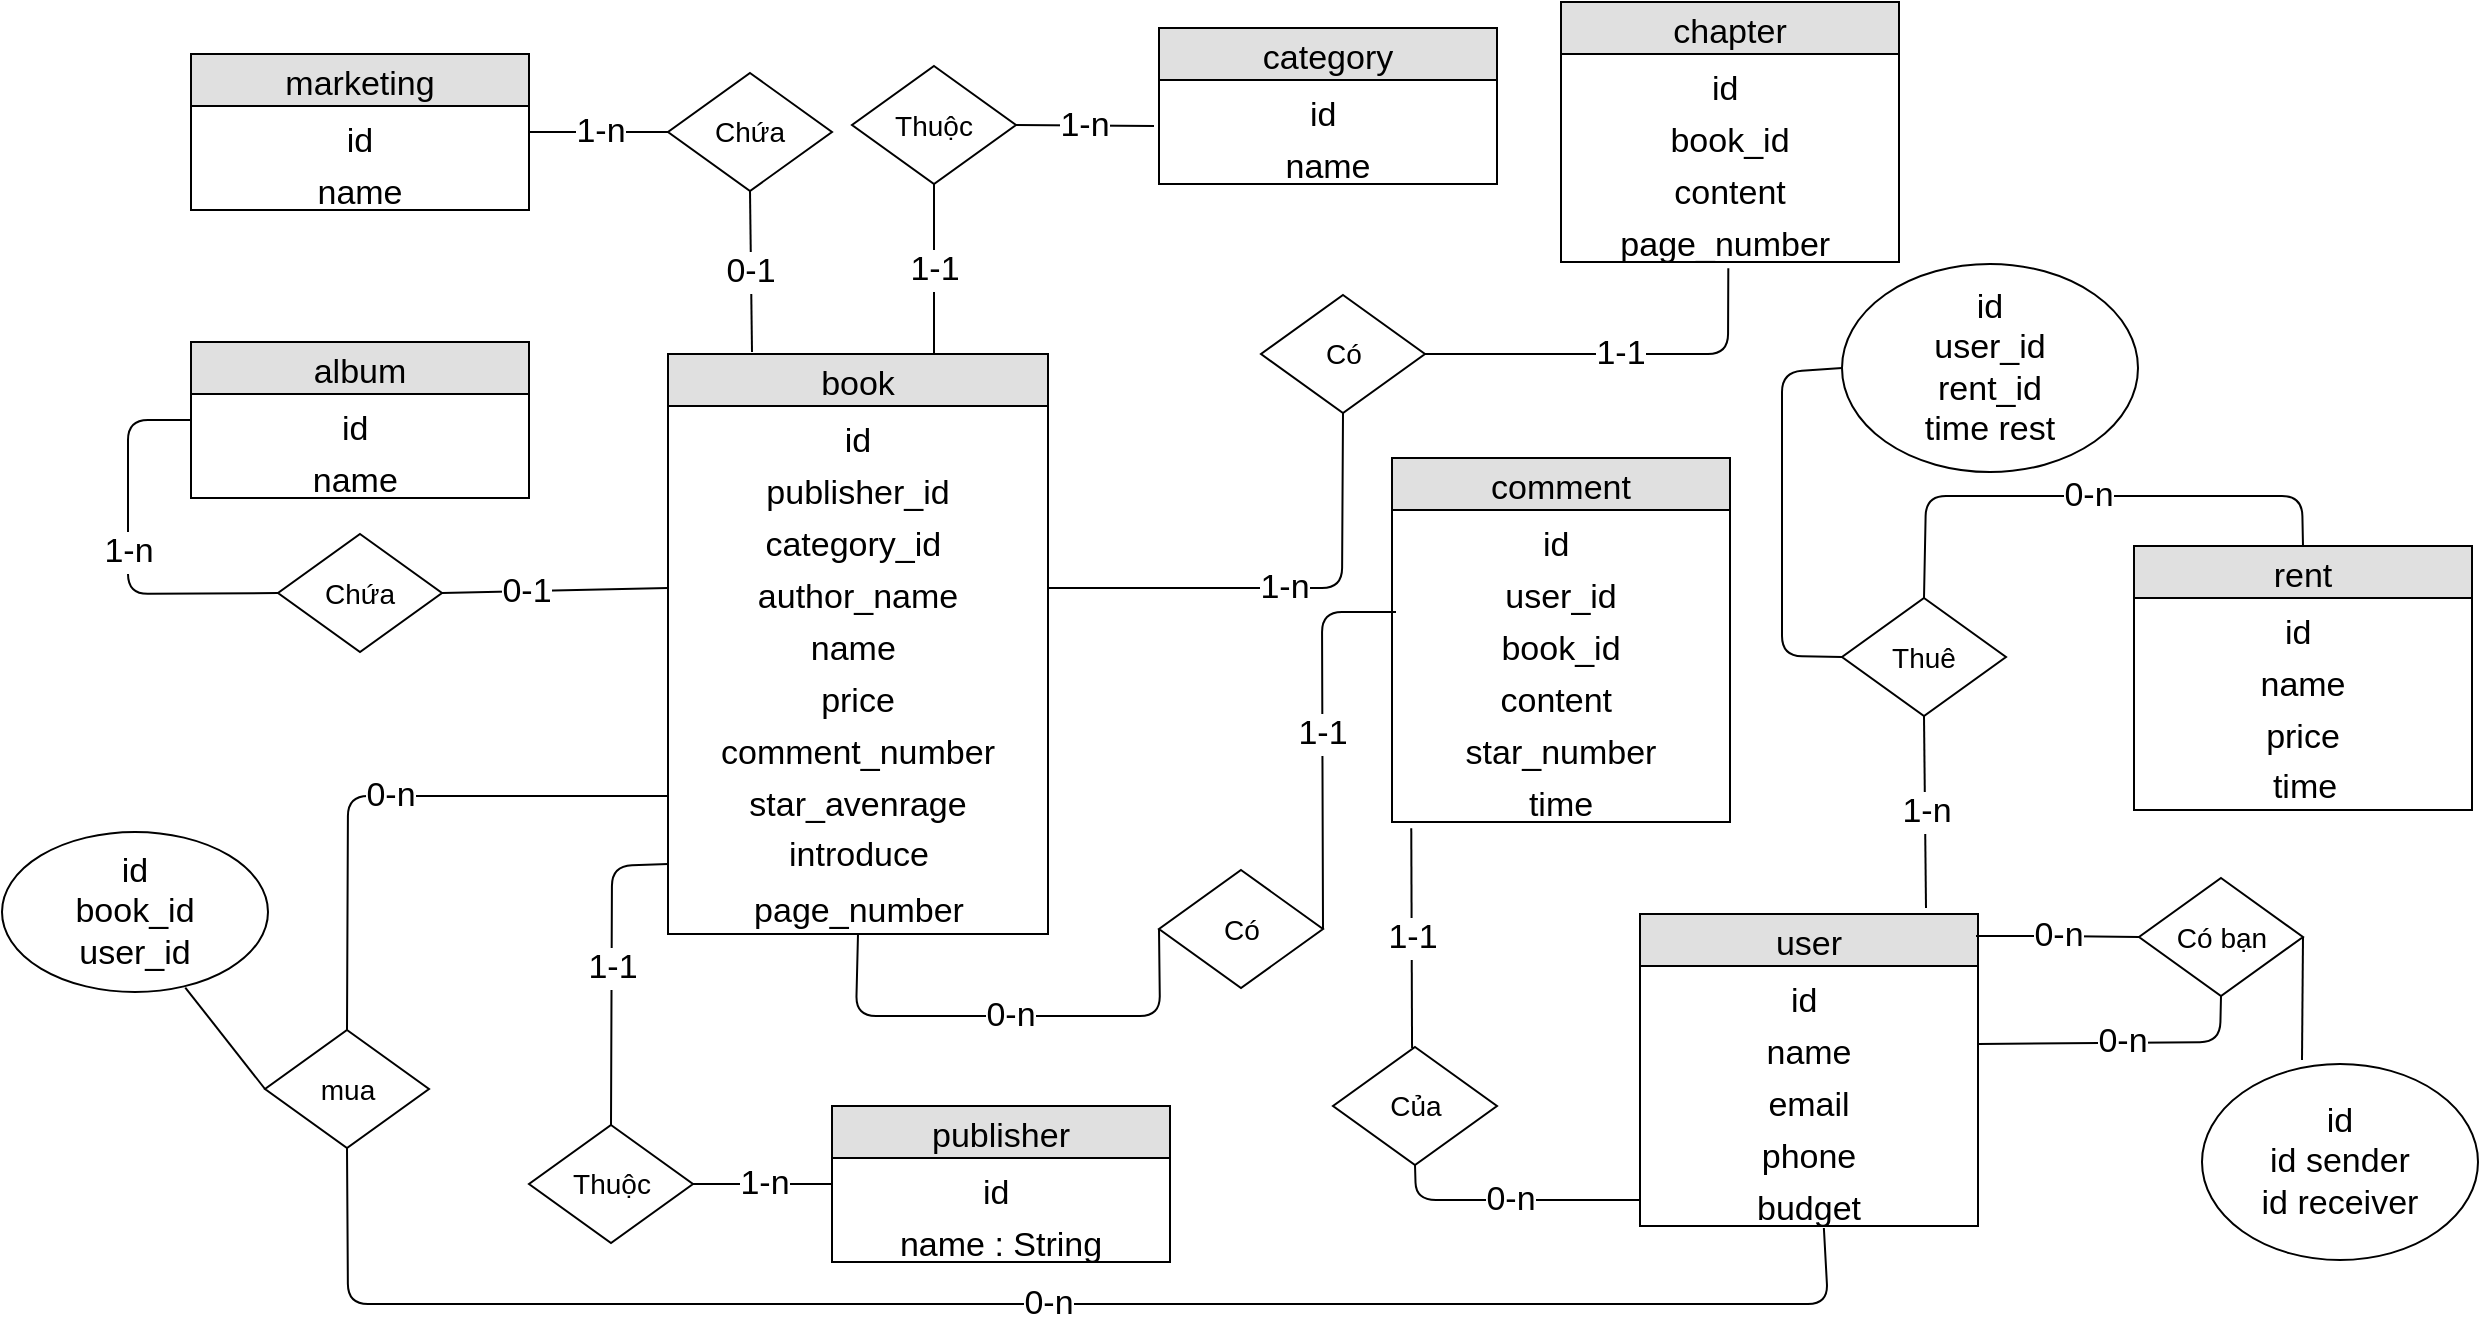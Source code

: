<mxfile version="10.7.5" type="device"><diagram id="d7zMwRDddRJjNO7_HLSz" name="Page-1"><mxGraphModel dx="1520" dy="1109" grid="0" gridSize="10" guides="1" tooltips="1" connect="1" arrows="1" fold="1" page="0" pageScale="1" pageWidth="850" pageHeight="1100" math="0" shadow="0"><root><mxCell id="0"/><mxCell id="1" parent="0"/><mxCell id="2itM7h_mYokOClJ4KOV5-1" value="book" style="swimlane;fontStyle=0;childLayout=stackLayout;horizontal=1;startSize=26;fillColor=#e0e0e0;horizontalStack=0;resizeParent=1;resizeParentMax=0;resizeLast=0;collapsible=1;marginBottom=0;swimlaneFillColor=#ffffff;align=center;fontSize=17;" parent="1" vertex="1"><mxGeometry x="470" y="31" width="190" height="290" as="geometry"/></mxCell><mxCell id="2itM7h_mYokOClJ4KOV5-10" value="id" style="text;strokeColor=none;fillColor=none;spacingLeft=4;spacingRight=4;overflow=hidden;rotatable=0;points=[[0,0.5],[1,0.5]];portConstraint=eastwest;fontSize=17;fontStyle=0;align=center;" parent="2itM7h_mYokOClJ4KOV5-1" vertex="1"><mxGeometry y="26" width="190" height="26" as="geometry"/></mxCell><mxCell id="2itM7h_mYokOClJ4KOV5-9" value="publisher_id" style="text;strokeColor=none;fillColor=none;spacingLeft=4;spacingRight=4;overflow=hidden;rotatable=0;points=[[0,0.5],[1,0.5]];portConstraint=eastwest;fontSize=17;align=center;" parent="2itM7h_mYokOClJ4KOV5-1" vertex="1"><mxGeometry y="52" width="190" height="26" as="geometry"/></mxCell><mxCell id="2itM7h_mYokOClJ4KOV5-142" value="category_id " style="text;strokeColor=none;fillColor=none;spacingLeft=4;spacingRight=4;overflow=hidden;rotatable=0;points=[[0,0.5],[1,0.5]];portConstraint=eastwest;fontSize=17;align=center;" parent="2itM7h_mYokOClJ4KOV5-1" vertex="1"><mxGeometry y="78" width="190" height="26" as="geometry"/></mxCell><mxCell id="2itM7h_mYokOClJ4KOV5-7" value="author_name" style="text;strokeColor=none;fillColor=none;spacingLeft=4;spacingRight=4;overflow=hidden;rotatable=0;points=[[0,0.5],[1,0.5]];portConstraint=eastwest;fontSize=17;align=center;" parent="2itM7h_mYokOClJ4KOV5-1" vertex="1"><mxGeometry y="104" width="190" height="26" as="geometry"/></mxCell><mxCell id="2itM7h_mYokOClJ4KOV5-8" value="name " style="text;strokeColor=none;fillColor=none;spacingLeft=4;spacingRight=4;overflow=hidden;rotatable=0;points=[[0,0.5],[1,0.5]];portConstraint=eastwest;fontSize=17;align=center;" parent="2itM7h_mYokOClJ4KOV5-1" vertex="1"><mxGeometry y="130" width="190" height="26" as="geometry"/></mxCell><mxCell id="2itM7h_mYokOClJ4KOV5-2" value="price" style="text;strokeColor=none;fillColor=none;spacingLeft=4;spacingRight=4;overflow=hidden;rotatable=0;points=[[0,0.5],[1,0.5]];portConstraint=eastwest;fontSize=17;align=center;" parent="2itM7h_mYokOClJ4KOV5-1" vertex="1"><mxGeometry y="156" width="190" height="26" as="geometry"/></mxCell><mxCell id="2itM7h_mYokOClJ4KOV5-3" value="comment_number" style="text;strokeColor=none;fillColor=none;spacingLeft=4;spacingRight=4;overflow=hidden;rotatable=0;points=[[0,0.5],[1,0.5]];portConstraint=eastwest;fontSize=17;align=center;" parent="2itM7h_mYokOClJ4KOV5-1" vertex="1"><mxGeometry y="182" width="190" height="26" as="geometry"/></mxCell><mxCell id="2itM7h_mYokOClJ4KOV5-4" value="star_avenrage" style="text;strokeColor=none;fillColor=none;spacingLeft=4;spacingRight=4;overflow=hidden;rotatable=0;points=[[0,0.5],[1,0.5]];portConstraint=eastwest;fontSize=17;align=center;" parent="2itM7h_mYokOClJ4KOV5-1" vertex="1"><mxGeometry y="208" width="190" height="26" as="geometry"/></mxCell><mxCell id="2itM7h_mYokOClJ4KOV5-11" value="introduce" style="text;html=1;align=center;fontSize=17;" parent="2itM7h_mYokOClJ4KOV5-1" vertex="1"><mxGeometry y="234" width="190" height="28" as="geometry"/></mxCell><mxCell id="2itM7h_mYokOClJ4KOV5-12" value="page_number" style="text;html=1;align=center;fontSize=17;" parent="2itM7h_mYokOClJ4KOV5-1" vertex="1"><mxGeometry y="262" width="190" height="28" as="geometry"/></mxCell><mxCell id="2itM7h_mYokOClJ4KOV5-13" value="chapter" style="swimlane;fontStyle=0;childLayout=stackLayout;horizontal=1;startSize=26;fillColor=#e0e0e0;horizontalStack=0;resizeParent=1;resizeParentMax=0;resizeLast=0;collapsible=1;marginBottom=0;swimlaneFillColor=#ffffff;align=center;fontSize=17;" parent="1" vertex="1"><mxGeometry x="916.5" y="-145" width="169" height="130" as="geometry"/></mxCell><mxCell id="2itM7h_mYokOClJ4KOV5-14" value="id " style="text;strokeColor=none;fillColor=none;spacingLeft=4;spacingRight=4;overflow=hidden;rotatable=0;points=[[0,0.5],[1,0.5]];portConstraint=eastwest;fontSize=17;fontStyle=0;align=center;" parent="2itM7h_mYokOClJ4KOV5-13" vertex="1"><mxGeometry y="26" width="169" height="26" as="geometry"/></mxCell><mxCell id="2itM7h_mYokOClJ4KOV5-15" value="book_id" style="text;strokeColor=none;fillColor=none;spacingLeft=4;spacingRight=4;overflow=hidden;rotatable=0;points=[[0,0.5],[1,0.5]];portConstraint=eastwest;fontSize=17;align=center;" parent="2itM7h_mYokOClJ4KOV5-13" vertex="1"><mxGeometry y="52" width="169" height="26" as="geometry"/></mxCell><mxCell id="2itM7h_mYokOClJ4KOV5-16" value="content" style="text;strokeColor=none;fillColor=none;spacingLeft=4;spacingRight=4;overflow=hidden;rotatable=0;points=[[0,0.5],[1,0.5]];portConstraint=eastwest;fontSize=17;align=center;" parent="2itM7h_mYokOClJ4KOV5-13" vertex="1"><mxGeometry y="78" width="169" height="26" as="geometry"/></mxCell><mxCell id="2itM7h_mYokOClJ4KOV5-17" value="page_number " style="text;strokeColor=none;fillColor=none;spacingLeft=4;spacingRight=4;overflow=hidden;rotatable=0;points=[[0,0.5],[1,0.5]];portConstraint=eastwest;fontSize=17;align=center;" parent="2itM7h_mYokOClJ4KOV5-13" vertex="1"><mxGeometry y="104" width="169" height="26" as="geometry"/></mxCell><mxCell id="2itM7h_mYokOClJ4KOV5-25" value="publisher" style="swimlane;fontStyle=0;childLayout=stackLayout;horizontal=1;startSize=26;fillColor=#e0e0e0;horizontalStack=0;resizeParent=1;resizeParentMax=0;resizeLast=0;collapsible=1;marginBottom=0;swimlaneFillColor=#ffffff;align=center;fontSize=17;" parent="1" vertex="1"><mxGeometry x="552" y="407" width="169" height="78" as="geometry"/></mxCell><mxCell id="2itM7h_mYokOClJ4KOV5-26" value="id " style="text;strokeColor=none;fillColor=none;spacingLeft=4;spacingRight=4;overflow=hidden;rotatable=0;points=[[0,0.5],[1,0.5]];portConstraint=eastwest;fontSize=17;fontStyle=0;align=center;" parent="2itM7h_mYokOClJ4KOV5-25" vertex="1"><mxGeometry y="26" width="169" height="26" as="geometry"/></mxCell><mxCell id="2itM7h_mYokOClJ4KOV5-29" value="name : String" style="text;strokeColor=none;fillColor=none;spacingLeft=4;spacingRight=4;overflow=hidden;rotatable=0;points=[[0,0.5],[1,0.5]];portConstraint=eastwest;fontSize=17;align=center;" parent="2itM7h_mYokOClJ4KOV5-25" vertex="1"><mxGeometry y="52" width="169" height="26" as="geometry"/></mxCell><mxCell id="2itM7h_mYokOClJ4KOV5-40" value="comment" style="swimlane;fontStyle=0;childLayout=stackLayout;horizontal=1;startSize=26;fillColor=#e0e0e0;horizontalStack=0;resizeParent=1;resizeParentMax=0;resizeLast=0;collapsible=1;marginBottom=0;swimlaneFillColor=#ffffff;align=center;fontSize=17;" parent="1" vertex="1"><mxGeometry x="832" y="83" width="169" height="182" as="geometry"/></mxCell><mxCell id="2itM7h_mYokOClJ4KOV5-41" value="id " style="text;strokeColor=none;fillColor=none;spacingLeft=4;spacingRight=4;overflow=hidden;rotatable=0;points=[[0,0.5],[1,0.5]];portConstraint=eastwest;fontSize=17;fontStyle=0;align=center;" parent="2itM7h_mYokOClJ4KOV5-40" vertex="1"><mxGeometry y="26" width="169" height="26" as="geometry"/></mxCell><mxCell id="2itM7h_mYokOClJ4KOV5-42" value="user_id" style="text;strokeColor=none;fillColor=none;spacingLeft=4;spacingRight=4;overflow=hidden;rotatable=0;points=[[0,0.5],[1,0.5]];portConstraint=eastwest;fontSize=17;align=center;" parent="2itM7h_mYokOClJ4KOV5-40" vertex="1"><mxGeometry y="52" width="169" height="26" as="geometry"/></mxCell><mxCell id="2itM7h_mYokOClJ4KOV5-43" value="book_id" style="text;strokeColor=none;fillColor=none;spacingLeft=4;spacingRight=4;overflow=hidden;rotatable=0;points=[[0,0.5],[1,0.5]];portConstraint=eastwest;fontSize=17;align=center;" parent="2itM7h_mYokOClJ4KOV5-40" vertex="1"><mxGeometry y="78" width="169" height="26" as="geometry"/></mxCell><mxCell id="2itM7h_mYokOClJ4KOV5-44" value="content " style="text;strokeColor=none;fillColor=none;spacingLeft=4;spacingRight=4;overflow=hidden;rotatable=0;points=[[0,0.5],[1,0.5]];portConstraint=eastwest;fontSize=17;align=center;" parent="2itM7h_mYokOClJ4KOV5-40" vertex="1"><mxGeometry y="104" width="169" height="26" as="geometry"/></mxCell><mxCell id="2itM7h_mYokOClJ4KOV5-45" value="star_number" style="text;strokeColor=none;fillColor=none;spacingLeft=4;spacingRight=4;overflow=hidden;rotatable=0;points=[[0,0.5],[1,0.5]];portConstraint=eastwest;fontSize=17;align=center;" parent="2itM7h_mYokOClJ4KOV5-40" vertex="1"><mxGeometry y="130" width="169" height="26" as="geometry"/></mxCell><mxCell id="2itM7h_mYokOClJ4KOV5-46" value="time" style="text;strokeColor=none;fillColor=none;spacingLeft=4;spacingRight=4;overflow=hidden;rotatable=0;points=[[0,0.5],[1,0.5]];portConstraint=eastwest;fontSize=17;align=center;" parent="2itM7h_mYokOClJ4KOV5-40" vertex="1"><mxGeometry y="156" width="169" height="26" as="geometry"/></mxCell><mxCell id="2itM7h_mYokOClJ4KOV5-52" value="user" style="swimlane;fontStyle=0;childLayout=stackLayout;horizontal=1;startSize=26;fillColor=#e0e0e0;horizontalStack=0;resizeParent=1;resizeParentMax=0;resizeLast=0;collapsible=1;marginBottom=0;swimlaneFillColor=#ffffff;align=center;fontSize=17;" parent="1" vertex="1"><mxGeometry x="956" y="311" width="169" height="156" as="geometry"/></mxCell><mxCell id="2itM7h_mYokOClJ4KOV5-53" value="id " style="text;strokeColor=none;fillColor=none;spacingLeft=4;spacingRight=4;overflow=hidden;rotatable=0;points=[[0,0.5],[1,0.5]];portConstraint=eastwest;fontSize=17;fontStyle=0;align=center;" parent="2itM7h_mYokOClJ4KOV5-52" vertex="1"><mxGeometry y="26" width="169" height="26" as="geometry"/></mxCell><mxCell id="2itM7h_mYokOClJ4KOV5-54" value="name" style="text;strokeColor=none;fillColor=none;spacingLeft=4;spacingRight=4;overflow=hidden;rotatable=0;points=[[0,0.5],[1,0.5]];portConstraint=eastwest;fontSize=17;align=center;" parent="2itM7h_mYokOClJ4KOV5-52" vertex="1"><mxGeometry y="52" width="169" height="26" as="geometry"/></mxCell><mxCell id="2itM7h_mYokOClJ4KOV5-56" value="email" style="text;strokeColor=none;fillColor=none;spacingLeft=4;spacingRight=4;overflow=hidden;rotatable=0;points=[[0,0.5],[1,0.5]];portConstraint=eastwest;fontSize=17;align=center;" parent="2itM7h_mYokOClJ4KOV5-52" vertex="1"><mxGeometry y="78" width="169" height="26" as="geometry"/></mxCell><mxCell id="2itM7h_mYokOClJ4KOV5-57" value="phone" style="text;strokeColor=none;fillColor=none;spacingLeft=4;spacingRight=4;overflow=hidden;rotatable=0;points=[[0,0.5],[1,0.5]];portConstraint=eastwest;fontSize=17;align=center;" parent="2itM7h_mYokOClJ4KOV5-52" vertex="1"><mxGeometry y="104" width="169" height="26" as="geometry"/></mxCell><mxCell id="2itM7h_mYokOClJ4KOV5-59" value="budget" style="text;strokeColor=none;fillColor=none;spacingLeft=4;spacingRight=4;overflow=hidden;rotatable=0;points=[[0,0.5],[1,0.5]];portConstraint=eastwest;fontSize=17;align=center;" parent="2itM7h_mYokOClJ4KOV5-52" vertex="1"><mxGeometry y="130" width="169" height="26" as="geometry"/></mxCell><mxCell id="2itM7h_mYokOClJ4KOV5-80" value="rent" style="swimlane;fontStyle=0;childLayout=stackLayout;horizontal=1;startSize=26;fillColor=#e0e0e0;horizontalStack=0;resizeParent=1;resizeParentMax=0;resizeLast=0;collapsible=1;marginBottom=0;swimlaneFillColor=#ffffff;align=center;fontSize=17;" parent="1" vertex="1"><mxGeometry x="1203" y="127" width="169" height="132" as="geometry"/></mxCell><mxCell id="2itM7h_mYokOClJ4KOV5-81" value="id " style="text;strokeColor=none;fillColor=none;spacingLeft=4;spacingRight=4;overflow=hidden;rotatable=0;points=[[0,0.5],[1,0.5]];portConstraint=eastwest;fontSize=17;fontStyle=0;align=center;" parent="2itM7h_mYokOClJ4KOV5-80" vertex="1"><mxGeometry y="26" width="169" height="26" as="geometry"/></mxCell><mxCell id="2itM7h_mYokOClJ4KOV5-82" value="name" style="text;strokeColor=none;fillColor=none;spacingLeft=4;spacingRight=4;overflow=hidden;rotatable=0;points=[[0,0.5],[1,0.5]];portConstraint=eastwest;fontSize=17;align=center;" parent="2itM7h_mYokOClJ4KOV5-80" vertex="1"><mxGeometry y="52" width="169" height="26" as="geometry"/></mxCell><mxCell id="2itM7h_mYokOClJ4KOV5-87" value="price" style="text;strokeColor=none;fillColor=none;spacingLeft=4;spacingRight=4;overflow=hidden;rotatable=0;points=[[0,0.5],[1,0.5]];portConstraint=eastwest;fontSize=17;align=center;" parent="2itM7h_mYokOClJ4KOV5-80" vertex="1"><mxGeometry y="78" width="169" height="26" as="geometry"/></mxCell><mxCell id="2itM7h_mYokOClJ4KOV5-88" value="time" style="text;html=1;align=center;fontSize=17;" parent="2itM7h_mYokOClJ4KOV5-80" vertex="1"><mxGeometry y="104" width="169" height="28" as="geometry"/></mxCell><mxCell id="2itM7h_mYokOClJ4KOV5-37" value="album" style="swimlane;fontStyle=0;childLayout=stackLayout;horizontal=1;startSize=26;fillColor=#e0e0e0;horizontalStack=0;resizeParent=1;resizeParentMax=0;resizeLast=0;collapsible=1;marginBottom=0;swimlaneFillColor=#ffffff;align=center;fontSize=17;" parent="1" vertex="1"><mxGeometry x="231.5" y="25" width="169" height="78" as="geometry"/></mxCell><mxCell id="2itM7h_mYokOClJ4KOV5-38" value="id " style="text;strokeColor=none;fillColor=none;spacingLeft=4;spacingRight=4;overflow=hidden;rotatable=0;points=[[0,0.5],[1,0.5]];portConstraint=eastwest;fontSize=17;fontStyle=0;align=center;" parent="2itM7h_mYokOClJ4KOV5-37" vertex="1"><mxGeometry y="26" width="169" height="26" as="geometry"/></mxCell><mxCell id="2itM7h_mYokOClJ4KOV5-39" value="name " style="text;strokeColor=none;fillColor=none;spacingLeft=4;spacingRight=4;overflow=hidden;rotatable=0;points=[[0,0.5],[1,0.5]];portConstraint=eastwest;fontSize=17;align=center;" parent="2itM7h_mYokOClJ4KOV5-37" vertex="1"><mxGeometry y="52" width="169" height="26" as="geometry"/></mxCell><mxCell id="2itM7h_mYokOClJ4KOV5-131" value="marketing" style="swimlane;fontStyle=0;childLayout=stackLayout;horizontal=1;startSize=26;fillColor=#e0e0e0;horizontalStack=0;resizeParent=1;resizeParentMax=0;resizeLast=0;collapsible=1;marginBottom=0;swimlaneFillColor=#ffffff;align=center;fontSize=17;" parent="1" vertex="1"><mxGeometry x="231.5" y="-119" width="169" height="78" as="geometry"/></mxCell><mxCell id="2itM7h_mYokOClJ4KOV5-132" value="id" style="text;strokeColor=none;fillColor=none;spacingLeft=4;spacingRight=4;overflow=hidden;rotatable=0;points=[[0,0.5],[1,0.5]];portConstraint=eastwest;fontSize=17;fontStyle=0;align=center;" parent="2itM7h_mYokOClJ4KOV5-131" vertex="1"><mxGeometry y="26" width="169" height="26" as="geometry"/></mxCell><mxCell id="2itM7h_mYokOClJ4KOV5-134" value="name" style="text;strokeColor=none;fillColor=none;spacingLeft=4;spacingRight=4;overflow=hidden;rotatable=0;points=[[0,0.5],[1,0.5]];portConstraint=eastwest;fontSize=17;align=center;" parent="2itM7h_mYokOClJ4KOV5-131" vertex="1"><mxGeometry y="52" width="169" height="26" as="geometry"/></mxCell><mxCell id="2itM7h_mYokOClJ4KOV5-136" value="category" style="swimlane;fontStyle=0;childLayout=stackLayout;horizontal=1;startSize=26;fillColor=#e0e0e0;horizontalStack=0;resizeParent=1;resizeParentMax=0;resizeLast=0;collapsible=1;marginBottom=0;swimlaneFillColor=#ffffff;align=center;fontSize=17;" parent="1" vertex="1"><mxGeometry x="715.5" y="-132" width="169" height="78" as="geometry"/></mxCell><mxCell id="2itM7h_mYokOClJ4KOV5-137" value="id " style="text;strokeColor=none;fillColor=none;spacingLeft=4;spacingRight=4;overflow=hidden;rotatable=0;points=[[0,0.5],[1,0.5]];portConstraint=eastwest;fontSize=17;fontStyle=0;align=center;" parent="2itM7h_mYokOClJ4KOV5-136" vertex="1"><mxGeometry y="26" width="169" height="26" as="geometry"/></mxCell><mxCell id="2itM7h_mYokOClJ4KOV5-139" value="name" style="text;strokeColor=none;fillColor=none;spacingLeft=4;spacingRight=4;overflow=hidden;rotatable=0;points=[[0,0.5],[1,0.5]];portConstraint=eastwest;fontSize=17;align=center;" parent="2itM7h_mYokOClJ4KOV5-136" vertex="1"><mxGeometry y="52" width="169" height="26" as="geometry"/></mxCell><mxCell id="aHtZ-RXzrKdVEkPPMBoi-1" value="Chứa" style="rhombus;whiteSpace=wrap;html=1;align=center;fontSize=14;" parent="1" vertex="1"><mxGeometry x="275" y="121" width="82" height="59" as="geometry"/></mxCell><mxCell id="aHtZ-RXzrKdVEkPPMBoi-2" value="1-n" style="endArrow=none;html=1;entryX=0;entryY=0.5;entryDx=0;entryDy=0;fontSize=17;exitX=0;exitY=0.5;exitDx=0;exitDy=0;" parent="1" source="2itM7h_mYokOClJ4KOV5-38" target="aHtZ-RXzrKdVEkPPMBoi-1" edge="1"><mxGeometry width="50" height="50" relative="1" as="geometry"><mxPoint x="189" y="121" as="sourcePoint"/><mxPoint x="315.857" y="-48.929" as="targetPoint"/><Array as="points"><mxPoint x="200" y="64"/><mxPoint x="200" y="151"/></Array></mxGeometry></mxCell><mxCell id="aHtZ-RXzrKdVEkPPMBoi-3" value="" style="endArrow=none;html=1;exitX=1;exitY=0.5;exitDx=0;exitDy=0;entryX=0;entryY=0.5;entryDx=0;entryDy=0;" parent="1" source="aHtZ-RXzrKdVEkPPMBoi-1" target="2itM7h_mYokOClJ4KOV5-7" edge="1"><mxGeometry width="50" height="50" relative="1" as="geometry"><mxPoint x="251" y="106" as="sourcePoint"/><mxPoint x="301" y="56" as="targetPoint"/></mxGeometry></mxCell><mxCell id="aHtZ-RXzrKdVEkPPMBoi-4" value="0-1" style="text;html=1;resizable=0;points=[];align=center;verticalAlign=middle;labelBackgroundColor=#ffffff;fontSize=17;" parent="aHtZ-RXzrKdVEkPPMBoi-3" vertex="1" connectable="0"><mxGeometry x="-0.266" relative="1" as="geometry"><mxPoint as="offset"/></mxGeometry></mxCell><mxCell id="aHtZ-RXzrKdVEkPPMBoi-5" value="1-n" style="endArrow=none;html=1;fontSize=17;exitX=1;exitY=0.5;exitDx=0;exitDy=0;entryX=0;entryY=0.5;entryDx=0;entryDy=0;" parent="1" source="2itM7h_mYokOClJ4KOV5-132" target="aHtZ-RXzrKdVEkPPMBoi-6" edge="1"><mxGeometry width="50" height="50" relative="1" as="geometry"><mxPoint x="538" y="-45" as="sourcePoint"/><mxPoint x="510" y="-80" as="targetPoint"/></mxGeometry></mxCell><mxCell id="aHtZ-RXzrKdVEkPPMBoi-6" value="Chứa" style="rhombus;whiteSpace=wrap;html=1;align=center;fontSize=14;" parent="1" vertex="1"><mxGeometry x="470" y="-109.5" width="82" height="59" as="geometry"/></mxCell><mxCell id="aHtZ-RXzrKdVEkPPMBoi-7" value="0-1" style="endArrow=none;html=1;fontSize=17;entryX=0.5;entryY=1;entryDx=0;entryDy=0;" parent="1" target="aHtZ-RXzrKdVEkPPMBoi-6" edge="1"><mxGeometry width="50" height="50" relative="1" as="geometry"><mxPoint x="512" y="30" as="sourcePoint"/><mxPoint x="642" y="-61" as="targetPoint"/></mxGeometry></mxCell><mxCell id="aHtZ-RXzrKdVEkPPMBoi-8" value="Thuộc" style="rhombus;whiteSpace=wrap;html=1;align=center;fontSize=14;" parent="1" vertex="1"><mxGeometry x="562" y="-113" width="82" height="59" as="geometry"/></mxCell><mxCell id="aHtZ-RXzrKdVEkPPMBoi-9" value="1-1" style="endArrow=none;html=1;fontSize=17;entryX=0.5;entryY=1;entryDx=0;entryDy=0;" parent="1" target="aHtZ-RXzrKdVEkPPMBoi-8" edge="1"><mxGeometry width="50" height="50" relative="1" as="geometry"><mxPoint x="603" y="31" as="sourcePoint"/><mxPoint x="708" y="-44" as="targetPoint"/></mxGeometry></mxCell><mxCell id="aHtZ-RXzrKdVEkPPMBoi-10" value="1-n" style="endArrow=none;html=1;fontSize=17;exitX=1;exitY=0.5;exitDx=0;exitDy=0;" parent="1" source="aHtZ-RXzrKdVEkPPMBoi-8" edge="1"><mxGeometry width="50" height="50" relative="1" as="geometry"><mxPoint x="615" y="-151" as="sourcePoint"/><mxPoint x="713" y="-83" as="targetPoint"/></mxGeometry></mxCell><mxCell id="aHtZ-RXzrKdVEkPPMBoi-12" value="Thuộc" style="rhombus;whiteSpace=wrap;html=1;align=center;fontSize=14;" parent="1" vertex="1"><mxGeometry x="400.5" y="416.5" width="82" height="59" as="geometry"/></mxCell><mxCell id="aHtZ-RXzrKdVEkPPMBoi-15" value="1-n" style="endArrow=none;html=1;fontSize=17;exitX=1;exitY=0.5;exitDx=0;exitDy=0;entryX=0;entryY=0.5;entryDx=0;entryDy=0;" parent="1" source="aHtZ-RXzrKdVEkPPMBoi-12" target="2itM7h_mYokOClJ4KOV5-26" edge="1"><mxGeometry width="50" height="50" relative="1" as="geometry"><mxPoint x="488" y="380" as="sourcePoint"/><mxPoint x="538" y="330" as="targetPoint"/></mxGeometry></mxCell><mxCell id="aHtZ-RXzrKdVEkPPMBoi-16" value="1-1" style="endArrow=none;html=1;fontSize=17;exitX=0.5;exitY=0;exitDx=0;exitDy=0;entryX=0;entryY=0.75;entryDx=0;entryDy=0;" parent="1" source="aHtZ-RXzrKdVEkPPMBoi-12" target="2itM7h_mYokOClJ4KOV5-11" edge="1"><mxGeometry width="50" height="50" relative="1" as="geometry"><mxPoint x="424" y="403" as="sourcePoint"/><mxPoint x="432" y="287" as="targetPoint"/><Array as="points"><mxPoint x="442" y="287"/></Array></mxGeometry></mxCell><mxCell id="aHtZ-RXzrKdVEkPPMBoi-18" value="Có" style="rhombus;whiteSpace=wrap;html=1;align=center;fontSize=14;" parent="1" vertex="1"><mxGeometry x="715.5" y="289" width="82" height="59" as="geometry"/></mxCell><mxCell id="aHtZ-RXzrKdVEkPPMBoi-19" value="0-n" style="endArrow=none;html=1;fontSize=17;entryX=0;entryY=0.5;entryDx=0;entryDy=0;exitX=0.5;exitY=1;exitDx=0;exitDy=0;" parent="1" source="2itM7h_mYokOClJ4KOV5-12" target="aHtZ-RXzrKdVEkPPMBoi-18" edge="1"><mxGeometry width="50" height="50" relative="1" as="geometry"><mxPoint x="580" y="364" as="sourcePoint"/><mxPoint x="794" y="276" as="targetPoint"/><Array as="points"><mxPoint x="564" y="362"/><mxPoint x="716" y="362"/></Array></mxGeometry></mxCell><mxCell id="aHtZ-RXzrKdVEkPPMBoi-20" value="1-1" style="endArrow=none;html=1;fontSize=17;exitX=1;exitY=0.5;exitDx=0;exitDy=0;" parent="1" source="aHtZ-RXzrKdVEkPPMBoi-18" edge="1"><mxGeometry width="50" height="50" relative="1" as="geometry"><mxPoint x="725" y="317" as="sourcePoint"/><mxPoint x="834" y="160" as="targetPoint"/><Array as="points"><mxPoint x="797" y="160"/></Array></mxGeometry></mxCell><mxCell id="aHtZ-RXzrKdVEkPPMBoi-21" value="Có" style="rhombus;whiteSpace=wrap;html=1;align=center;fontSize=14;" parent="1" vertex="1"><mxGeometry x="766.5" y="1.5" width="82" height="59" as="geometry"/></mxCell><mxCell id="aHtZ-RXzrKdVEkPPMBoi-22" value="1-n" style="endArrow=none;html=1;fontSize=17;exitX=1;exitY=0.5;exitDx=0;exitDy=0;entryX=0.5;entryY=1;entryDx=0;entryDy=0;" parent="1" source="2itM7h_mYokOClJ4KOV5-7" target="aHtZ-RXzrKdVEkPPMBoi-21" edge="1"><mxGeometry width="50" height="50" relative="1" as="geometry"><mxPoint x="709" y="115" as="sourcePoint"/><mxPoint x="759" y="65" as="targetPoint"/><Array as="points"><mxPoint x="807" y="148"/></Array></mxGeometry></mxCell><mxCell id="aHtZ-RXzrKdVEkPPMBoi-23" value="1-1" style="endArrow=none;html=1;fontSize=17;exitX=1;exitY=0.5;exitDx=0;exitDy=0;entryX=0.495;entryY=1.121;entryDx=0;entryDy=0;entryPerimeter=0;" parent="1" source="aHtZ-RXzrKdVEkPPMBoi-21" target="2itM7h_mYokOClJ4KOV5-17" edge="1"><mxGeometry width="50" height="50" relative="1" as="geometry"><mxPoint x="1151" y="69" as="sourcePoint"/><mxPoint x="1201" y="19" as="targetPoint"/><Array as="points"><mxPoint x="1000" y="31"/></Array></mxGeometry></mxCell><mxCell id="aHtZ-RXzrKdVEkPPMBoi-24" value="Của" style="rhombus;whiteSpace=wrap;html=1;align=center;fontSize=14;" parent="1" vertex="1"><mxGeometry x="802.5" y="377.5" width="82" height="59" as="geometry"/></mxCell><mxCell id="aHtZ-RXzrKdVEkPPMBoi-25" value="1-1" style="endArrow=none;html=1;fontSize=17;entryX=0.057;entryY=1.121;entryDx=0;entryDy=0;entryPerimeter=0;exitX=0.482;exitY=0.008;exitDx=0;exitDy=0;exitPerimeter=0;" parent="1" source="aHtZ-RXzrKdVEkPPMBoi-24" target="2itM7h_mYokOClJ4KOV5-46" edge="1"><mxGeometry width="50" height="50" relative="1" as="geometry"><mxPoint x="859" y="372" as="sourcePoint"/><mxPoint x="909" y="322" as="targetPoint"/></mxGeometry></mxCell><mxCell id="aHtZ-RXzrKdVEkPPMBoi-26" value="0-n" style="endArrow=none;html=1;fontSize=17;entryX=0.5;entryY=1;entryDx=0;entryDy=0;exitX=0;exitY=0.5;exitDx=0;exitDy=0;" parent="1" target="aHtZ-RXzrKdVEkPPMBoi-24" edge="1"><mxGeometry width="50" height="50" relative="1" as="geometry"><mxPoint x="956" y="454" as="sourcePoint"/><mxPoint x="855" y="453" as="targetPoint"/><Array as="points"><mxPoint x="844" y="454"/></Array></mxGeometry></mxCell><mxCell id="aHtZ-RXzrKdVEkPPMBoi-27" value="Thuê" style="rhombus;whiteSpace=wrap;html=1;align=center;fontSize=14;" parent="1" vertex="1"><mxGeometry x="1057" y="153" width="82" height="59" as="geometry"/></mxCell><mxCell id="aHtZ-RXzrKdVEkPPMBoi-28" value="1-n" style="endArrow=none;html=1;fontSize=17;entryX=0.5;entryY=1;entryDx=0;entryDy=0;" parent="1" target="aHtZ-RXzrKdVEkPPMBoi-27" edge="1"><mxGeometry width="50" height="50" relative="1" as="geometry"><mxPoint x="1099" y="308" as="sourcePoint"/><mxPoint x="1157" y="242" as="targetPoint"/></mxGeometry></mxCell><mxCell id="aHtZ-RXzrKdVEkPPMBoi-29" value="0-n" style="endArrow=none;html=1;fontSize=17;exitX=0.5;exitY=0;exitDx=0;exitDy=0;entryX=0.5;entryY=0;entryDx=0;entryDy=0;" parent="1" source="aHtZ-RXzrKdVEkPPMBoi-27" target="2itM7h_mYokOClJ4KOV5-80" edge="1"><mxGeometry width="50" height="50" relative="1" as="geometry"><mxPoint x="1075" y="122" as="sourcePoint"/><mxPoint x="1125" y="72" as="targetPoint"/><Array as="points"><mxPoint x="1099" y="102"/><mxPoint x="1287" y="102"/></Array></mxGeometry></mxCell><mxCell id="aHtZ-RXzrKdVEkPPMBoi-30" value="Có bạn" style="rhombus;whiteSpace=wrap;html=1;align=center;fontSize=14;" parent="1" vertex="1"><mxGeometry x="1205.5" y="293" width="82" height="59" as="geometry"/></mxCell><mxCell id="aHtZ-RXzrKdVEkPPMBoi-33" value="0-n" style="endArrow=none;html=1;fontSize=17;entryX=0;entryY=0.5;entryDx=0;entryDy=0;" parent="1" target="aHtZ-RXzrKdVEkPPMBoi-30" edge="1"><mxGeometry width="50" height="50" relative="1" as="geometry"><mxPoint x="1124" y="322" as="sourcePoint"/><mxPoint x="1197" y="412" as="targetPoint"/><Array as="points"><mxPoint x="1163" y="322"/></Array></mxGeometry></mxCell><mxCell id="aHtZ-RXzrKdVEkPPMBoi-36" value="0-n" style="endArrow=none;html=1;fontSize=17;exitX=1;exitY=0.5;exitDx=0;exitDy=0;entryX=0.5;entryY=1;entryDx=0;entryDy=0;" parent="1" source="2itM7h_mYokOClJ4KOV5-54" target="aHtZ-RXzrKdVEkPPMBoi-30" edge="1"><mxGeometry width="50" height="50" relative="1" as="geometry"><mxPoint x="1238.857" y="403.429" as="sourcePoint"/><mxPoint x="1358" y="386" as="targetPoint"/><Array as="points"><mxPoint x="1246" y="375"/></Array></mxGeometry></mxCell><mxCell id="aHtZ-RXzrKdVEkPPMBoi-37" value="id&lt;br&gt;id sender&lt;br&gt;id receiver&lt;br&gt;" style="ellipse;whiteSpace=wrap;html=1;fontSize=17;align=center;" parent="1" vertex="1"><mxGeometry x="1237" y="386" width="138" height="98" as="geometry"/></mxCell><mxCell id="aHtZ-RXzrKdVEkPPMBoi-38" value="" style="endArrow=none;html=1;fontSize=17;entryX=1;entryY=0.5;entryDx=0;entryDy=0;" parent="1" target="aHtZ-RXzrKdVEkPPMBoi-30" edge="1"><mxGeometry width="50" height="50" relative="1" as="geometry"><mxPoint x="1287" y="384" as="sourcePoint"/><mxPoint x="1434" y="322" as="targetPoint"/></mxGeometry></mxCell><mxCell id="aHtZ-RXzrKdVEkPPMBoi-39" value="id&lt;br&gt;user_id&lt;br&gt;rent_id&lt;br&gt;time rest&lt;br&gt;" style="ellipse;whiteSpace=wrap;html=1;fontSize=17;align=center;" parent="1" vertex="1"><mxGeometry x="1057" y="-14" width="148" height="104" as="geometry"/></mxCell><mxCell id="aHtZ-RXzrKdVEkPPMBoi-40" value="" style="endArrow=none;html=1;fontSize=17;entryX=0;entryY=0.5;entryDx=0;entryDy=0;exitX=0;exitY=0.5;exitDx=0;exitDy=0;" parent="1" source="aHtZ-RXzrKdVEkPPMBoi-27" target="aHtZ-RXzrKdVEkPPMBoi-39" edge="1"><mxGeometry width="50" height="50" relative="1" as="geometry"><mxPoint x="1301" y="27" as="sourcePoint"/><mxPoint x="1351" y="-23" as="targetPoint"/><Array as="points"><mxPoint x="1027" y="182"/><mxPoint x="1027" y="40"/></Array></mxGeometry></mxCell><mxCell id="ZJ3FS3gcATqvaL1Etrs1-1" value="mua" style="rhombus;whiteSpace=wrap;html=1;align=center;fontSize=14;" parent="1" vertex="1"><mxGeometry x="268.5" y="369" width="82" height="59" as="geometry"/></mxCell><mxCell id="ZJ3FS3gcATqvaL1Etrs1-2" value="0-n" style="endArrow=none;html=1;entryX=0;entryY=0.5;entryDx=0;entryDy=0;exitX=0.5;exitY=0;exitDx=0;exitDy=0;fontSize=17;" parent="1" source="ZJ3FS3gcATqvaL1Etrs1-1" target="2itM7h_mYokOClJ4KOV5-4" edge="1"><mxGeometry width="50" height="50" relative="1" as="geometry"><mxPoint x="269" y="289" as="sourcePoint"/><mxPoint x="319" y="239" as="targetPoint"/><Array as="points"><mxPoint x="310" y="252"/></Array></mxGeometry></mxCell><mxCell id="ZJ3FS3gcATqvaL1Etrs1-3" value="0-n" style="endArrow=none;html=1;entryX=0.5;entryY=1;entryDx=0;entryDy=0;exitX=0.544;exitY=1.038;exitDx=0;exitDy=0;fontSize=17;exitPerimeter=0;" parent="1" source="2itM7h_mYokOClJ4KOV5-59" target="ZJ3FS3gcATqvaL1Etrs1-1" edge="1"><mxGeometry width="50" height="50" relative="1" as="geometry"><mxPoint x="328" y="555" as="sourcePoint"/><mxPoint x="378" y="505" as="targetPoint"/><Array as="points"><mxPoint x="1050" y="506"/><mxPoint x="310" y="506"/></Array></mxGeometry></mxCell><mxCell id="ZJ3FS3gcATqvaL1Etrs1-4" value="id&lt;br&gt;book_id&lt;br&gt;user_id&lt;br&gt;" style="ellipse;whiteSpace=wrap;html=1;fontSize=17;align=center;" parent="1" vertex="1"><mxGeometry x="137" y="270" width="133" height="80" as="geometry"/></mxCell><mxCell id="ZJ3FS3gcATqvaL1Etrs1-5" value="" style="endArrow=none;html=1;fontSize=17;entryX=0.689;entryY=0.972;entryDx=0;entryDy=0;entryPerimeter=0;exitX=0;exitY=0.5;exitDx=0;exitDy=0;" parent="1" source="ZJ3FS3gcATqvaL1Etrs1-1" target="ZJ3FS3gcATqvaL1Etrs1-4" edge="1"><mxGeometry width="50" height="50" relative="1" as="geometry"><mxPoint x="195" y="479" as="sourcePoint"/><mxPoint x="245" y="429" as="targetPoint"/></mxGeometry></mxCell></root></mxGraphModel></diagram></mxfile>